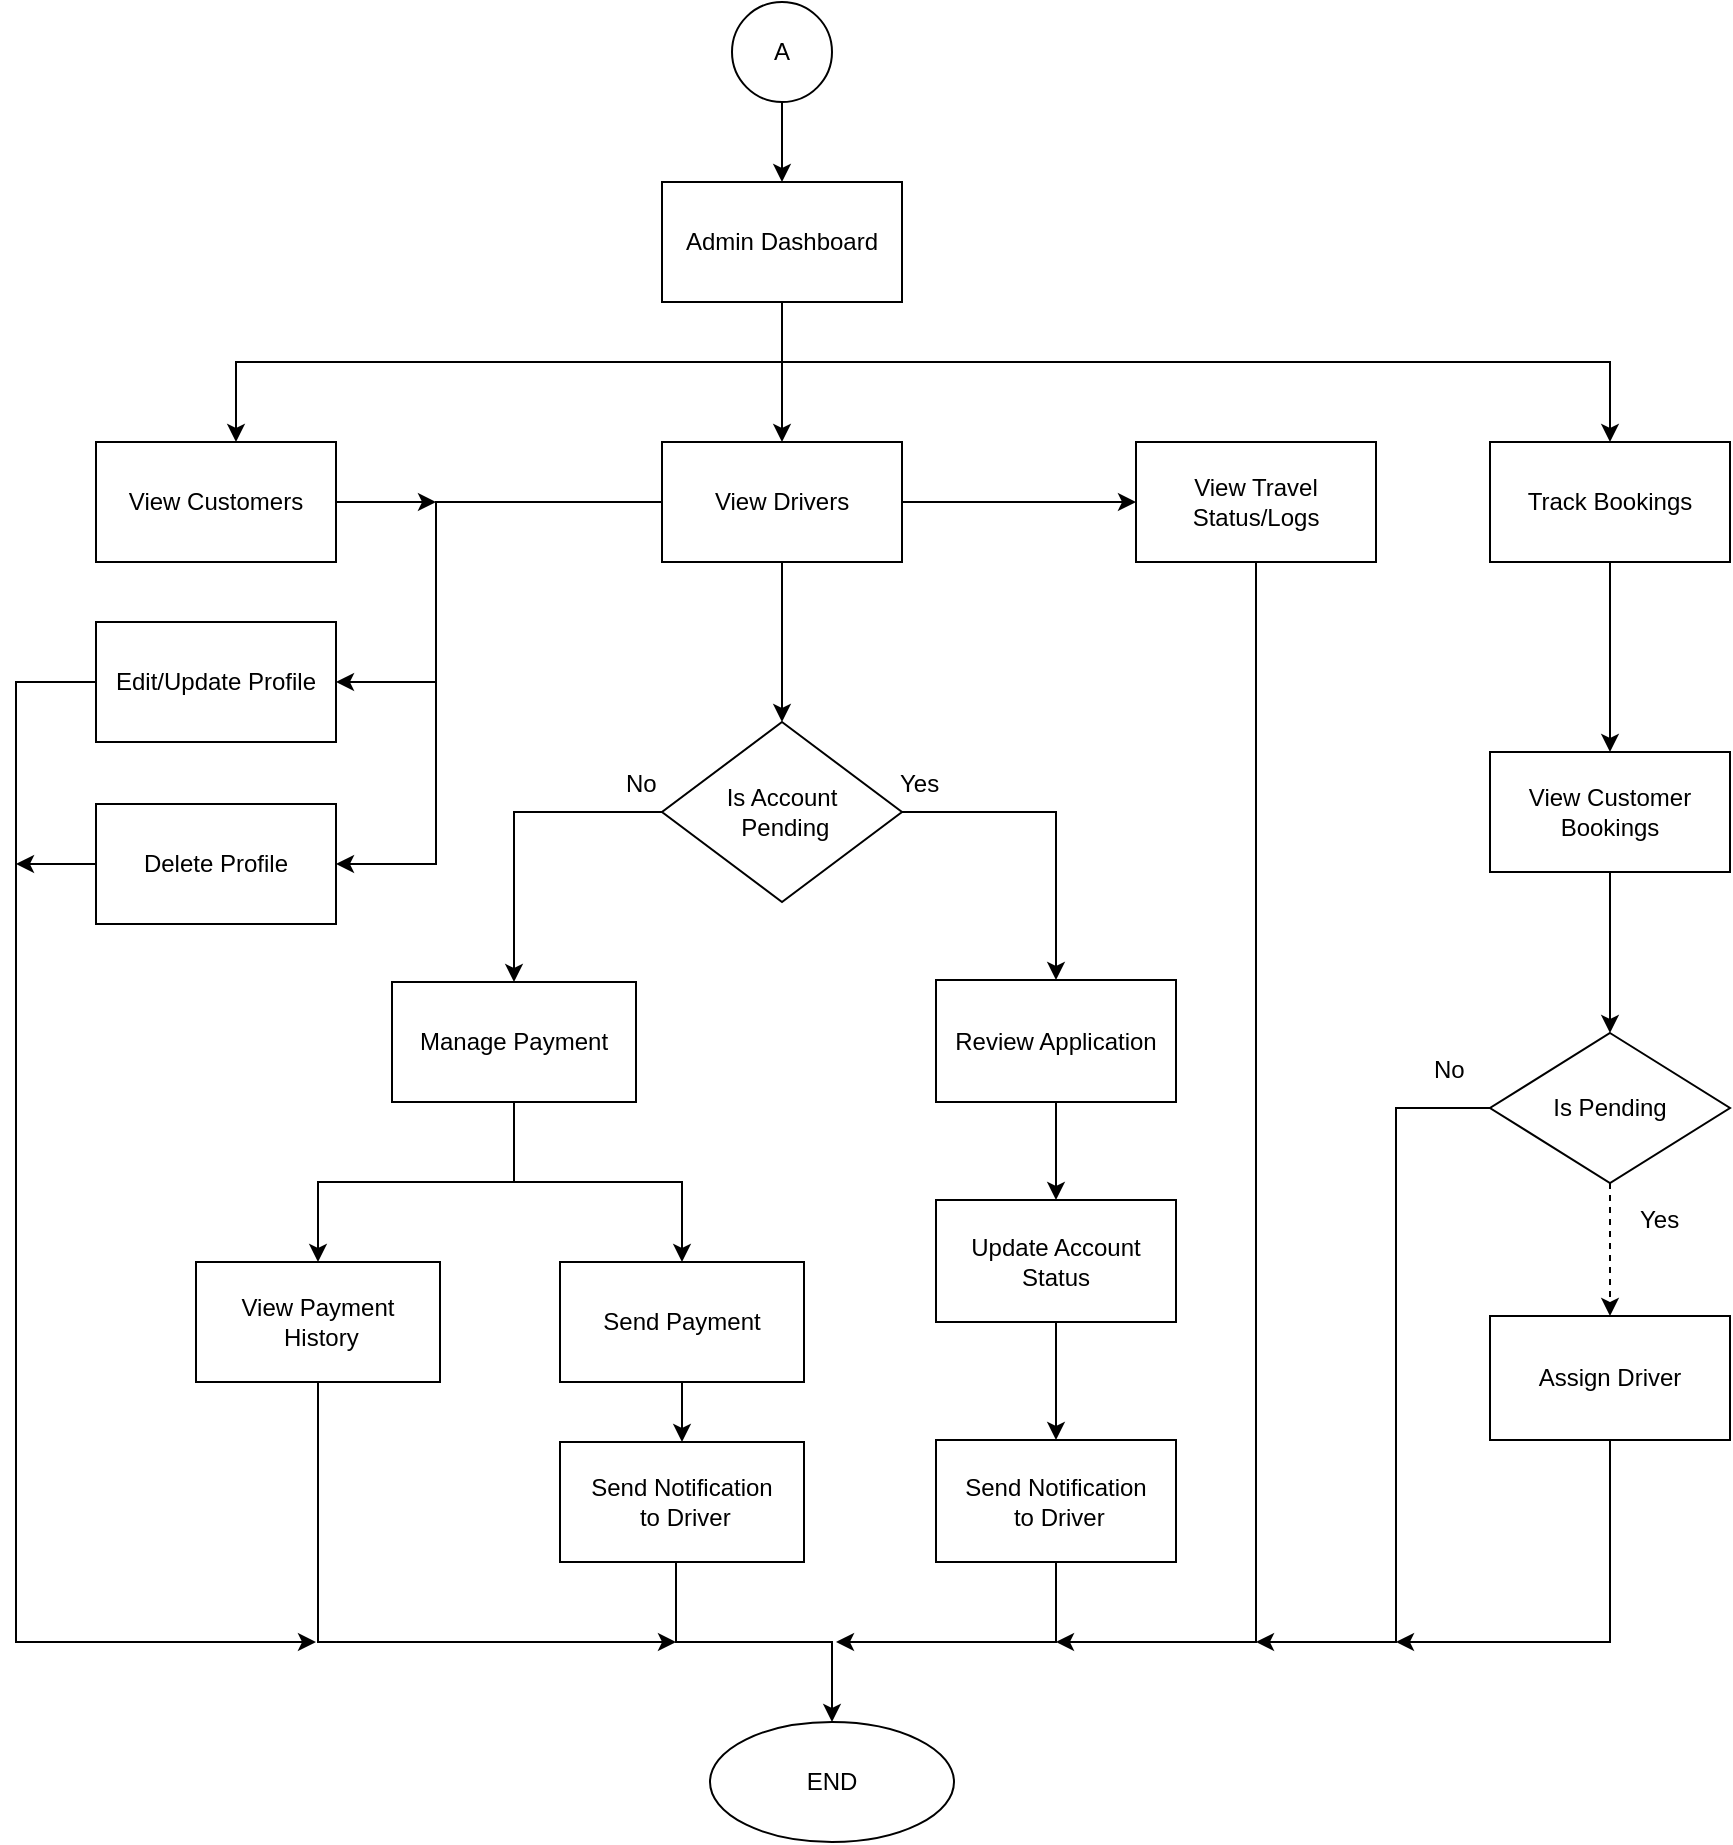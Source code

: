 <mxfile version="10.7.9"><diagram id="H1EyFG2WMFWzgK7MKeLF" name="Page-1"><mxGraphModel dx="1235" dy="787" grid="1" gridSize="10" guides="1" tooltips="1" connect="1" arrows="1" fold="1" page="1" pageScale="1" pageWidth="827" pageHeight="1169" math="0" shadow="0"><root><mxCell id="0"/><mxCell id="1" parent="0"/><mxCell id="UWiazel9kOvU2eEk1mUy-8" style="edgeStyle=orthogonalEdgeStyle;rounded=0;orthogonalLoop=1;jettySize=auto;html=1;" parent="1" source="UWiazel9kOvU2eEk1mUy-2" target="UWiazel9kOvU2eEk1mUy-7" edge="1"><mxGeometry relative="1" as="geometry"><Array as="points"><mxPoint x="413" y="230"/><mxPoint x="140" y="230"/></Array></mxGeometry></mxCell><mxCell id="UWiazel9kOvU2eEk1mUy-10" style="edgeStyle=orthogonalEdgeStyle;rounded=0;orthogonalLoop=1;jettySize=auto;html=1;" parent="1" source="UWiazel9kOvU2eEk1mUy-2" target="UWiazel9kOvU2eEk1mUy-9" edge="1"><mxGeometry relative="1" as="geometry"><Array as="points"><mxPoint x="413" y="270"/><mxPoint x="413" y="270"/></Array></mxGeometry></mxCell><mxCell id="UWiazel9kOvU2eEk1mUy-17" style="edgeStyle=orthogonalEdgeStyle;rounded=0;orthogonalLoop=1;jettySize=auto;html=1;" parent="1" source="UWiazel9kOvU2eEk1mUy-2" target="UWiazel9kOvU2eEk1mUy-6" edge="1"><mxGeometry relative="1" as="geometry"><Array as="points"><mxPoint x="413" y="230"/><mxPoint x="827" y="230"/></Array></mxGeometry></mxCell><mxCell id="UWiazel9kOvU2eEk1mUy-2" value="Admin Dashboard&lt;br&gt;" style="rounded=0;whiteSpace=wrap;html=1;fontFamily=Helvetica;fontSize=12;fontColor=#000000;align=center;strokeColor=#000000;fillColor=#ffffff;" parent="1" vertex="1"><mxGeometry x="353" y="140" width="120" height="60" as="geometry"/></mxCell><mxCell id="UWiazel9kOvU2eEk1mUy-3" style="edgeStyle=orthogonalEdgeStyle;rounded=0;orthogonalLoop=1;jettySize=auto;html=1;" parent="1" source="UWiazel9kOvU2eEk1mUy-4" target="UWiazel9kOvU2eEk1mUy-2" edge="1"><mxGeometry relative="1" as="geometry"/></mxCell><mxCell id="UWiazel9kOvU2eEk1mUy-4" value="A" style="ellipse;whiteSpace=wrap;html=1;aspect=fixed;" parent="1" vertex="1"><mxGeometry x="388" y="50" width="50" height="50" as="geometry"/></mxCell><mxCell id="UWiazel9kOvU2eEk1mUy-47" value="" style="edgeStyle=orthogonalEdgeStyle;rounded=0;orthogonalLoop=1;jettySize=auto;html=1;" parent="1" source="UWiazel9kOvU2eEk1mUy-5" target="UWiazel9kOvU2eEk1mUy-46" edge="1"><mxGeometry relative="1" as="geometry"/></mxCell><mxCell id="UWiazel9kOvU2eEk1mUy-49" value="" style="edgeStyle=orthogonalEdgeStyle;rounded=0;orthogonalLoop=1;jettySize=auto;html=1;" parent="1" source="UWiazel9kOvU2eEk1mUy-5" target="UWiazel9kOvU2eEk1mUy-48" edge="1"><mxGeometry relative="1" as="geometry"/></mxCell><mxCell id="UWiazel9kOvU2eEk1mUy-5" value="Manage Payment&lt;br&gt;" style="rounded=0;whiteSpace=wrap;html=1;fontFamily=Helvetica;fontSize=12;fontColor=#000000;align=center;strokeColor=#000000;fillColor=#ffffff;" parent="1" vertex="1"><mxGeometry x="218" y="540" width="122" height="60" as="geometry"/></mxCell><mxCell id="UWiazel9kOvU2eEk1mUy-51" value="" style="edgeStyle=orthogonalEdgeStyle;rounded=0;orthogonalLoop=1;jettySize=auto;html=1;" parent="1" source="UWiazel9kOvU2eEk1mUy-48" target="UWiazel9kOvU2eEk1mUy-50" edge="1"><mxGeometry relative="1" as="geometry"/></mxCell><mxCell id="UWiazel9kOvU2eEk1mUy-48" value="Send Payment&lt;br&gt;" style="rounded=0;whiteSpace=wrap;html=1;fontFamily=Helvetica;fontSize=12;fontColor=#000000;align=center;strokeColor=#000000;fillColor=#ffffff;" parent="1" vertex="1"><mxGeometry x="302" y="680" width="122" height="60" as="geometry"/></mxCell><mxCell id="UWiazel9kOvU2eEk1mUy-53" value="" style="edgeStyle=orthogonalEdgeStyle;rounded=0;orthogonalLoop=1;jettySize=auto;html=1;" parent="1" source="UWiazel9kOvU2eEk1mUy-50" target="UWiazel9kOvU2eEk1mUy-52" edge="1"><mxGeometry relative="1" as="geometry"><Array as="points"><mxPoint x="360" y="870"/><mxPoint x="438" y="870"/></Array></mxGeometry></mxCell><mxCell id="UWiazel9kOvU2eEk1mUy-50" value="Send Notification&lt;br&gt;&amp;nbsp;to Driver&lt;br&gt;" style="rounded=0;whiteSpace=wrap;html=1;fontFamily=Helvetica;fontSize=12;fontColor=#000000;align=center;strokeColor=#000000;fillColor=#ffffff;" parent="1" vertex="1"><mxGeometry x="302" y="770" width="122" height="60" as="geometry"/></mxCell><mxCell id="UWiazel9kOvU2eEk1mUy-52" value="END&lt;br&gt;" style="ellipse;whiteSpace=wrap;html=1;aspect=fixed;fontFamily=Helvetica;fontSize=12;fontColor=#000000;align=center;strokeColor=#000000;fillColor=#ffffff;" parent="1" vertex="1"><mxGeometry x="377" y="910" width="122" height="60" as="geometry"/></mxCell><mxCell id="zfi2AfJUTeW7Govf5GFA-20" style="edgeStyle=orthogonalEdgeStyle;rounded=0;orthogonalLoop=1;jettySize=auto;html=1;endArrow=classic;endFill=1;" edge="1" parent="1" source="UWiazel9kOvU2eEk1mUy-46"><mxGeometry relative="1" as="geometry"><mxPoint x="360" y="870" as="targetPoint"/><Array as="points"><mxPoint x="181" y="870"/></Array></mxGeometry></mxCell><mxCell id="UWiazel9kOvU2eEk1mUy-46" value="View Payment&lt;br&gt;&amp;nbsp;History&lt;br&gt;" style="rounded=0;whiteSpace=wrap;html=1;fontFamily=Helvetica;fontSize=12;fontColor=#000000;align=center;strokeColor=#000000;fillColor=#ffffff;" parent="1" vertex="1"><mxGeometry x="120" y="680" width="122" height="60" as="geometry"/></mxCell><mxCell id="UWiazel9kOvU2eEk1mUy-60" value="" style="edgeStyle=orthogonalEdgeStyle;rounded=0;orthogonalLoop=1;jettySize=auto;html=1;" parent="1" source="UWiazel9kOvU2eEk1mUy-6" target="UWiazel9kOvU2eEk1mUy-59" edge="1"><mxGeometry relative="1" as="geometry"/></mxCell><mxCell id="UWiazel9kOvU2eEk1mUy-6" value="Track Bookings" style="rounded=0;whiteSpace=wrap;html=1;fontFamily=Helvetica;fontSize=12;fontColor=#000000;align=center;strokeColor=#000000;fillColor=#ffffff;" parent="1" vertex="1"><mxGeometry x="767" y="270" width="120" height="60" as="geometry"/></mxCell><mxCell id="UWiazel9kOvU2eEk1mUy-68" value="" style="edgeStyle=orthogonalEdgeStyle;rounded=0;orthogonalLoop=1;jettySize=auto;html=1;" parent="1" source="UWiazel9kOvU2eEk1mUy-59" target="UWiazel9kOvU2eEk1mUy-67" edge="1"><mxGeometry relative="1" as="geometry"><Array as="points"><mxPoint x="827" y="604"/></Array></mxGeometry></mxCell><mxCell id="UWiazel9kOvU2eEk1mUy-59" value="View Customer Bookings" style="rounded=0;whiteSpace=wrap;html=1;fontFamily=Helvetica;fontSize=12;fontColor=#000000;align=center;strokeColor=#000000;fillColor=#ffffff;" parent="1" vertex="1"><mxGeometry x="767" y="425" width="120" height="60" as="geometry"/></mxCell><mxCell id="zfi2AfJUTeW7Govf5GFA-23" style="edgeStyle=orthogonalEdgeStyle;rounded=0;orthogonalLoop=1;jettySize=auto;html=1;endArrow=classic;endFill=1;" edge="1" parent="1" source="UWiazel9kOvU2eEk1mUy-67"><mxGeometry relative="1" as="geometry"><mxPoint x="650" y="870" as="targetPoint"/><Array as="points"><mxPoint x="720" y="603"/><mxPoint x="720" y="870"/></Array></mxGeometry></mxCell><mxCell id="UWiazel9kOvU2eEk1mUy-67" value="Is Pending" style="rhombus;whiteSpace=wrap;html=1;fontFamily=Helvetica;fontSize=12;fontColor=#000000;align=center;strokeColor=#000000;fillColor=#ffffff;" parent="1" vertex="1"><mxGeometry x="767" y="565.5" width="120" height="75" as="geometry"/></mxCell><mxCell id="zfi2AfJUTeW7Govf5GFA-15" style="edgeStyle=orthogonalEdgeStyle;rounded=0;orthogonalLoop=1;jettySize=auto;html=1;" edge="1" parent="1" source="UWiazel9kOvU2eEk1mUy-7"><mxGeometry relative="1" as="geometry"><mxPoint x="240" y="300" as="targetPoint"/></mxGeometry></mxCell><mxCell id="UWiazel9kOvU2eEk1mUy-7" value="View Customers" style="rounded=0;whiteSpace=wrap;html=1;fontFamily=Helvetica;fontSize=12;fontColor=#000000;align=center;strokeColor=#000000;fillColor=#ffffff;" parent="1" vertex="1"><mxGeometry x="70" y="270" width="120" height="60" as="geometry"/></mxCell><mxCell id="zfi2AfJUTeW7Govf5GFA-17" style="edgeStyle=orthogonalEdgeStyle;rounded=0;orthogonalLoop=1;jettySize=auto;html=1;endArrow=classic;endFill=1;" edge="1" parent="1" source="UWiazel9kOvU2eEk1mUy-15"><mxGeometry relative="1" as="geometry"><mxPoint x="30" y="481" as="targetPoint"/></mxGeometry></mxCell><mxCell id="UWiazel9kOvU2eEk1mUy-15" value="Delete Profile" style="rounded=0;whiteSpace=wrap;html=1;fontFamily=Helvetica;fontSize=12;fontColor=#000000;align=center;strokeColor=#000000;fillColor=#ffffff;" parent="1" vertex="1"><mxGeometry x="70" y="451" width="120" height="60" as="geometry"/></mxCell><mxCell id="zfi2AfJUTeW7Govf5GFA-16" style="edgeStyle=orthogonalEdgeStyle;rounded=0;orthogonalLoop=1;jettySize=auto;html=1;" edge="1" parent="1" source="UWiazel9kOvU2eEk1mUy-13"><mxGeometry relative="1" as="geometry"><mxPoint x="180" y="870" as="targetPoint"/><Array as="points"><mxPoint x="30" y="390"/><mxPoint x="30" y="870"/></Array></mxGeometry></mxCell><mxCell id="UWiazel9kOvU2eEk1mUy-13" value="Edit/Update Profile" style="rounded=0;whiteSpace=wrap;html=1;fontFamily=Helvetica;fontSize=12;fontColor=#000000;align=center;strokeColor=#000000;fillColor=#ffffff;" parent="1" vertex="1"><mxGeometry x="70" y="360" width="120" height="60" as="geometry"/></mxCell><mxCell id="UWiazel9kOvU2eEk1mUy-21" value="" style="edgeStyle=orthogonalEdgeStyle;rounded=0;orthogonalLoop=1;jettySize=auto;html=1;" parent="1" source="UWiazel9kOvU2eEk1mUy-9" target="UWiazel9kOvU2eEk1mUy-20" edge="1"><mxGeometry relative="1" as="geometry"/></mxCell><mxCell id="UWiazel9kOvU2eEk1mUy-88" value="" style="edgeStyle=orthogonalEdgeStyle;rounded=0;orthogonalLoop=1;jettySize=auto;html=1;" parent="1" source="UWiazel9kOvU2eEk1mUy-9" target="UWiazel9kOvU2eEk1mUy-87" edge="1"><mxGeometry relative="1" as="geometry"><Array as="points"><mxPoint x="560" y="300"/><mxPoint x="560" y="300"/></Array></mxGeometry></mxCell><mxCell id="zfi2AfJUTeW7Govf5GFA-2" style="edgeStyle=orthogonalEdgeStyle;rounded=0;orthogonalLoop=1;jettySize=auto;html=1;" edge="1" parent="1" source="UWiazel9kOvU2eEk1mUy-9" target="UWiazel9kOvU2eEk1mUy-13"><mxGeometry relative="1" as="geometry"><Array as="points"><mxPoint x="240" y="300"/><mxPoint x="240" y="390"/></Array></mxGeometry></mxCell><mxCell id="zfi2AfJUTeW7Govf5GFA-3" style="edgeStyle=orthogonalEdgeStyle;rounded=0;orthogonalLoop=1;jettySize=auto;html=1;" edge="1" parent="1" source="UWiazel9kOvU2eEk1mUy-9" target="UWiazel9kOvU2eEk1mUy-15"><mxGeometry relative="1" as="geometry"><Array as="points"><mxPoint x="240" y="300"/><mxPoint x="240" y="481"/></Array></mxGeometry></mxCell><mxCell id="UWiazel9kOvU2eEk1mUy-9" value="View Drivers" style="rounded=0;whiteSpace=wrap;html=1;fontFamily=Helvetica;fontSize=12;fontColor=#000000;align=center;strokeColor=#000000;fillColor=#ffffff;" parent="1" vertex="1"><mxGeometry x="353" y="270" width="120" height="60" as="geometry"/></mxCell><mxCell id="zfi2AfJUTeW7Govf5GFA-22" style="edgeStyle=orthogonalEdgeStyle;rounded=0;orthogonalLoop=1;jettySize=auto;html=1;endArrow=classic;endFill=1;" edge="1" parent="1" source="UWiazel9kOvU2eEk1mUy-87"><mxGeometry relative="1" as="geometry"><mxPoint x="550" y="870" as="targetPoint"/><Array as="points"><mxPoint x="650" y="870"/></Array></mxGeometry></mxCell><mxCell id="UWiazel9kOvU2eEk1mUy-87" value="View Travel Status/Logs" style="rounded=0;whiteSpace=wrap;html=1;fontFamily=Helvetica;fontSize=12;fontColor=#000000;align=center;strokeColor=#000000;fillColor=#ffffff;" parent="1" vertex="1"><mxGeometry x="590" y="270" width="120" height="60" as="geometry"/></mxCell><mxCell id="UWiazel9kOvU2eEk1mUy-24" value="" style="edgeStyle=orthogonalEdgeStyle;rounded=0;orthogonalLoop=1;jettySize=auto;html=1;" parent="1" source="UWiazel9kOvU2eEk1mUy-20" target="UWiazel9kOvU2eEk1mUy-23" edge="1"><mxGeometry relative="1" as="geometry"><Array as="points"><mxPoint x="550" y="455"/></Array></mxGeometry></mxCell><mxCell id="UWiazel9kOvU2eEk1mUy-45" style="edgeStyle=orthogonalEdgeStyle;rounded=0;orthogonalLoop=1;jettySize=auto;html=1;" parent="1" source="UWiazel9kOvU2eEk1mUy-20" target="UWiazel9kOvU2eEk1mUy-5" edge="1"><mxGeometry relative="1" as="geometry"/></mxCell><mxCell id="UWiazel9kOvU2eEk1mUy-20" value="Is Account&lt;br&gt;&amp;nbsp;Pending" style="rhombus;whiteSpace=wrap;html=1;fontFamily=Helvetica;fontSize=12;fontColor=#000000;align=center;strokeColor=#000000;fillColor=#ffffff;" parent="1" vertex="1"><mxGeometry x="353" y="410" width="120" height="90" as="geometry"/></mxCell><mxCell id="UWiazel9kOvU2eEk1mUy-33" value="" style="edgeStyle=orthogonalEdgeStyle;rounded=0;orthogonalLoop=1;jettySize=auto;html=1;" parent="1" source="UWiazel9kOvU2eEk1mUy-23" target="UWiazel9kOvU2eEk1mUy-32" edge="1"><mxGeometry relative="1" as="geometry"/></mxCell><mxCell id="UWiazel9kOvU2eEk1mUy-23" value="Review Application" style="rounded=0;whiteSpace=wrap;html=1;fontFamily=Helvetica;fontSize=12;fontColor=#000000;align=center;strokeColor=#000000;fillColor=#ffffff;" parent="1" vertex="1"><mxGeometry x="490" y="539" width="120" height="61" as="geometry"/></mxCell><mxCell id="UWiazel9kOvU2eEk1mUy-36" value="" style="edgeStyle=orthogonalEdgeStyle;rounded=0;orthogonalLoop=1;jettySize=auto;html=1;" parent="1" source="UWiazel9kOvU2eEk1mUy-32" target="UWiazel9kOvU2eEk1mUy-35" edge="1"><mxGeometry relative="1" as="geometry"/></mxCell><mxCell id="UWiazel9kOvU2eEk1mUy-32" value="Update Account Status" style="rounded=0;whiteSpace=wrap;html=1;fontFamily=Helvetica;fontSize=12;fontColor=#000000;align=center;strokeColor=#000000;fillColor=#ffffff;" parent="1" vertex="1"><mxGeometry x="490" y="649" width="120" height="61" as="geometry"/></mxCell><mxCell id="zfi2AfJUTeW7Govf5GFA-21" style="edgeStyle=orthogonalEdgeStyle;rounded=0;orthogonalLoop=1;jettySize=auto;html=1;endArrow=classic;endFill=1;" edge="1" parent="1" source="UWiazel9kOvU2eEk1mUy-35"><mxGeometry relative="1" as="geometry"><mxPoint x="440" y="870" as="targetPoint"/><Array as="points"><mxPoint x="550" y="870"/></Array></mxGeometry></mxCell><mxCell id="UWiazel9kOvU2eEk1mUy-35" value="Send Notification&lt;br&gt;&amp;nbsp;to Driver" style="rounded=0;whiteSpace=wrap;html=1;fontFamily=Helvetica;fontSize=12;fontColor=#000000;align=center;strokeColor=#000000;fillColor=#ffffff;" parent="1" vertex="1"><mxGeometry x="490" y="769" width="120" height="61" as="geometry"/></mxCell><mxCell id="UWiazel9kOvU2eEk1mUy-28" value="Yes" style="text;html=1;resizable=0;points=[];autosize=1;align=left;verticalAlign=top;spacingTop=-4;" parent="1" vertex="1"><mxGeometry x="470" y="431" width="40" height="20" as="geometry"/></mxCell><mxCell id="UWiazel9kOvU2eEk1mUy-30" value="No" style="text;html=1;resizable=0;points=[];autosize=1;align=left;verticalAlign=top;spacingTop=-4;" parent="1" vertex="1"><mxGeometry x="333" y="431" width="30" height="20" as="geometry"/></mxCell><mxCell id="UWiazel9kOvU2eEk1mUy-71" value="Yes" style="text;html=1;resizable=0;points=[];autosize=1;align=left;verticalAlign=top;spacingTop=-4;" parent="1" vertex="1"><mxGeometry x="840" y="649" width="40" height="20" as="geometry"/></mxCell><mxCell id="UWiazel9kOvU2eEk1mUy-76" value="No" style="text;html=1;resizable=0;points=[];autosize=1;align=left;verticalAlign=top;spacingTop=-4;" parent="1" vertex="1"><mxGeometry x="737" y="574" width="30" height="20" as="geometry"/></mxCell><mxCell id="zfi2AfJUTeW7Govf5GFA-24" style="edgeStyle=orthogonalEdgeStyle;rounded=0;orthogonalLoop=1;jettySize=auto;html=1;endArrow=classic;endFill=1;" edge="1" parent="1" source="UWiazel9kOvU2eEk1mUy-69"><mxGeometry relative="1" as="geometry"><mxPoint x="720" y="870" as="targetPoint"/><Array as="points"><mxPoint x="827" y="870"/></Array></mxGeometry></mxCell><mxCell id="UWiazel9kOvU2eEk1mUy-69" value="Assign Driver" style="rounded=0;whiteSpace=wrap;html=1;fontFamily=Helvetica;fontSize=12;fontColor=#000000;align=center;strokeColor=#000000;fillColor=#ffffff;" parent="1" vertex="1"><mxGeometry x="767" y="707" width="120" height="62" as="geometry"/></mxCell><mxCell id="UWiazel9kOvU2eEk1mUy-93" value="" style="edgeStyle=orthogonalEdgeStyle;rounded=0;orthogonalLoop=1;jettySize=auto;html=1;dashed=1;" parent="1" source="UWiazel9kOvU2eEk1mUy-67" target="UWiazel9kOvU2eEk1mUy-69" edge="1"><mxGeometry relative="1" as="geometry"><mxPoint x="887" y="603" as="sourcePoint"/><mxPoint x="1140" y="433.5" as="targetPoint"/></mxGeometry></mxCell></root></mxGraphModel></diagram></mxfile>